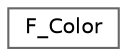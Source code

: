 digraph "类继承关系图"
{
 // LATEX_PDF_SIZE
  bgcolor="transparent";
  edge [fontname=Helvetica,fontsize=10,labelfontname=Helvetica,labelfontsize=10];
  node [fontname=Helvetica,fontsize=10,shape=box,height=0.2,width=0.4];
  rankdir="LR";
  Node0 [id="Node000000",label="F_Color",height=0.2,width=0.4,color="grey40", fillcolor="white", style="filled",URL="$class_f___color.html",tooltip="提供颜色处理功能"];
}
